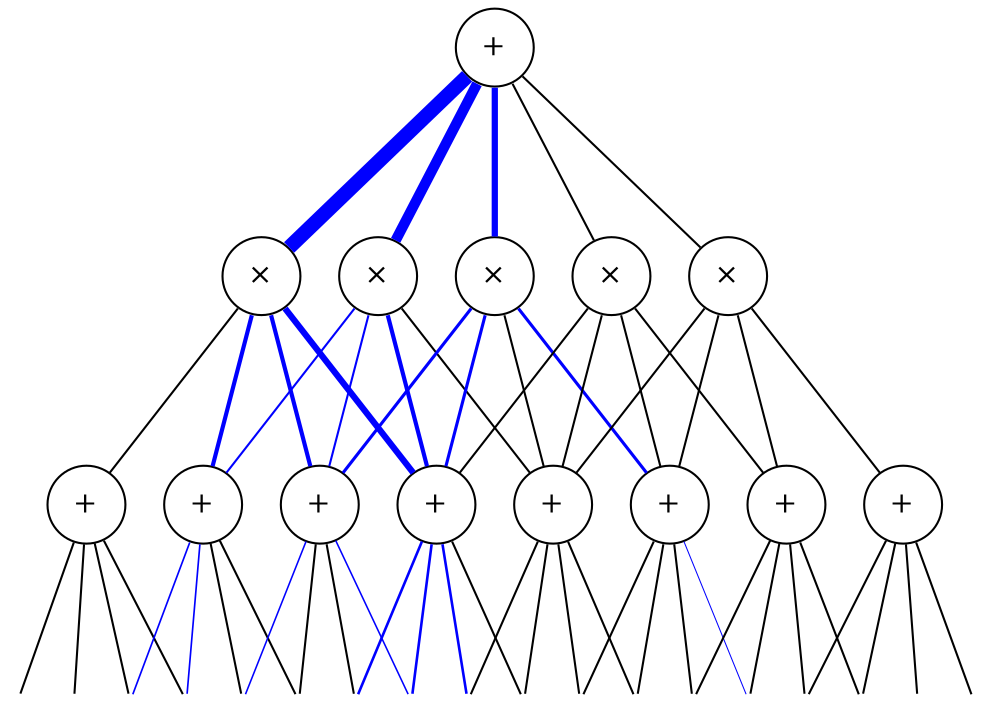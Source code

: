 graph G {
  root [shape=circle, label="+"];
  graph [ranksep="1"];
  splines="false";
  subgraph L1 {
    rank=same;
    P1 [shape=circle, label=<&times;>];
    P2 [shape=circle, label=<&times;>];
    P3 [shape=circle, label=<&times;>];
    P4 [shape=circle, label=<&times;>];
    P5 [shape=circle, label=<&times;>];
  };
  root -- P1 [color="blue", penwidth="7"];
  root -- P2 [color="blue", penwidth="5"];
  root -- P3 [color="blue", penwidth="3"];
  root -- P4;
  root -- P5;
  subgraph L2 {
    rank=same;
    S1 [shape=circle, label="+"];
    S2 [shape=circle, label="+"];
    S3 [shape=circle, label="+"];
    S4 [shape=circle, label="+"];
    S5 [shape=circle, label="+"];
    S6 [shape=circle, label="+"];
    S7 [shape=circle, label="+"];
    S8 [shape=circle, label="+"];
  }
  P1 -- S1
  P1 -- {S2 S3} [color="blue", penwidth="2"];
  P1 -- S4 [color="blue", penwidth="3"];
  P2 -- S4 [color="blue", penwidth="2"];
  P2 -- {S3 S2} [color="blue", penwidth="1"];
  P2 -- S5
  P3 -- {S3 S4 S6} [color="blue", penwidth="1.5"];
  P3 -- S5
  P4 -- {S4 S5 S6 S7}
  P5 -- {S5 S6 S7 S8}
  subgraph L3 {
    rank=same;
    U1 [style=invis,  label="", shape="point", width="0.125"];
    U2 [style=invis,  label="", shape="point", width="0.125"];
    U3 [style=invis,  label="", shape="point", width="0.125"];
    U4 [style=invis,  label="", shape="point", width="0.125"];
    U5 [style=invis,  label="", shape="point", width="0.125"];
    U6 [style=invis,  label="", shape="point", width="0.125"];
    U7 [style=invis,  label="", shape="point", width="0.125"];
    U8 [style=invis,  label="", shape="point", width="0.125"];
    U9 [style=invis,  label="", shape="point", width="0.125"];
    U10 [style=invis, label="", shape="point", width="0.125"];
    U11 [style=invis, label="", shape="point", width="0.125"];
    U12 [style=invis, label="", shape="point", width="0.125"];
    U13 [style=invis, label="", shape="point", width="0.125"];
    U14 [style=invis, label="", shape="point", width="0.125"];
    U15 [style=invis, label="", shape="point", width="0.125"];
    U16 [style=invis, label="", shape="point", width="0.125"];
    U17 [style=invis, label="", shape="point", width="0.125"];
    U18 [style=invis, label="", shape="point", width="0.125"];
  }
  S1 -- {U1 U2 U3 U4}
  S2 -- {U3 U4} [color="blue", penwidth="0.8"];
  S2 -- {U5 U6}
  S3 -- {U5 U8} [color="blue", penwidth="0.75"];
  S3 -- {U6 U7}
  S4 -- {U7 U8 U9} [color="blue", penwidth="1.25"];
  S4 -- U10
  S5 -- {U9 U10 U11 U12}
  S6 -- {U11 U12 U13}
  S6 -- U14 [color="blue", penwidth="0.5"];
  S7 -- {U13 U14 U15 U16}
  S8 -- {U15 U16 U17 U18}
}

